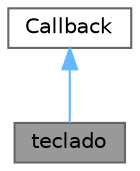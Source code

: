 digraph "teclado"
{
 // LATEX_PDF_SIZE
  bgcolor="transparent";
  edge [fontname=Helvetica,fontsize=10,labelfontname=Helvetica,labelfontsize=10];
  node [fontname=Helvetica,fontsize=10,shape=box,height=0.2,width=0.4];
  Node1 [id="Node000001",label="teclado",height=0.2,width=0.4,color="gray40", fillcolor="grey60", style="filled", fontcolor="black",tooltip="Clase del objeto teclado FUNCIONAMIENTO: Este objeto permite controlar teclados matriciales cableados..."];
  Node2 -> Node1 [id="edge2_Node000001_Node000002",dir="back",color="steelblue1",style="solid",tooltip=" "];
  Node2 [id="Node000002",label="Callback",height=0.2,width=0.4,color="gray40", fillcolor="white", style="filled",URL="$class_callback.html",tooltip="Clase del objeto Callback."];
}
